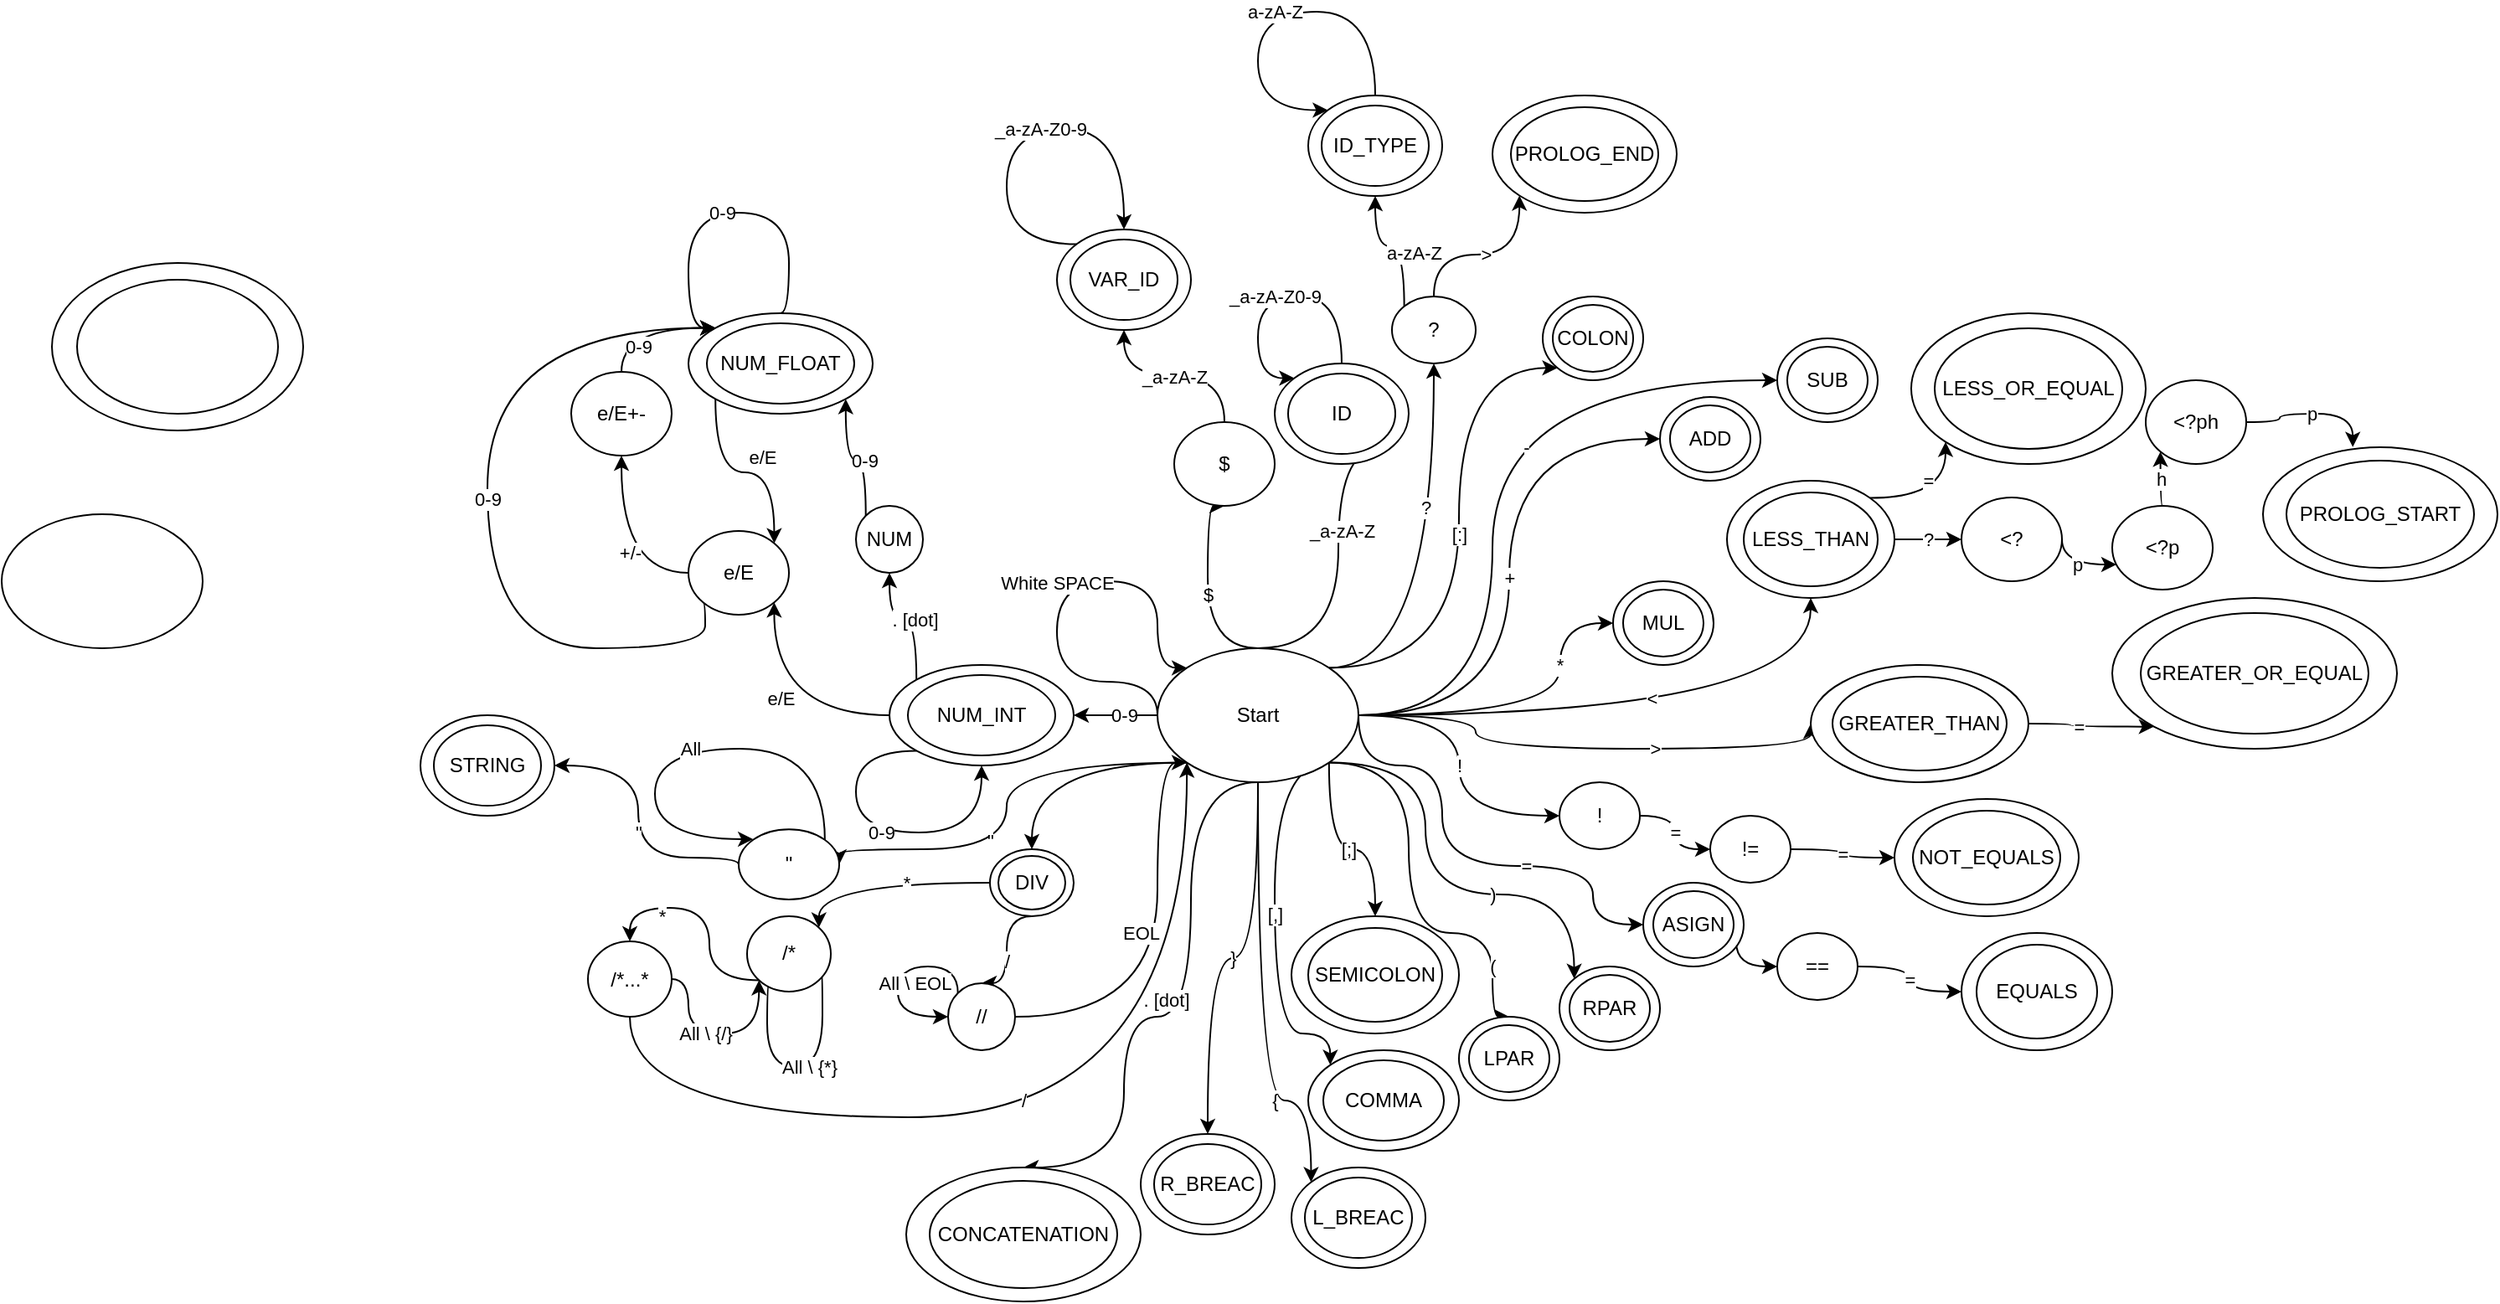 <mxfile version="20.4.0" type="device"><diagram id="6XoFYkcWacRBcCxsYxCx" name="Page-1"><mxGraphModel dx="1246" dy="740" grid="1" gridSize="10" guides="1" tooltips="1" connect="1" arrows="1" fold="1" page="1" pageScale="1" pageWidth="1700" pageHeight="1100" math="0" shadow="0"><root><mxCell id="0"/><mxCell id="1" parent="0"/><mxCell id="L3OUhF5srTCcvMu7gKK5-5" value="" style="group" parent="1" vertex="1" connectable="0"><mxGeometry x="160" y="220" width="150" height="100" as="geometry"/></mxCell><mxCell id="L3OUhF5srTCcvMu7gKK5-4" value="" style="ellipse;whiteSpace=wrap;html=1;" parent="L3OUhF5srTCcvMu7gKK5-5" vertex="1"><mxGeometry width="150" height="100" as="geometry"/></mxCell><mxCell id="L3OUhF5srTCcvMu7gKK5-3" value="" style="ellipse;whiteSpace=wrap;html=1;" parent="L3OUhF5srTCcvMu7gKK5-5" vertex="1"><mxGeometry x="15" y="10" width="120" height="80" as="geometry"/></mxCell><mxCell id="L3OUhF5srTCcvMu7gKK5-46" value="-" style="edgeStyle=orthogonalEdgeStyle;curved=1;rounded=0;orthogonalLoop=1;jettySize=auto;html=1;exitX=1;exitY=0.5;exitDx=0;exitDy=0;entryX=0;entryY=0.5;entryDx=0;entryDy=0;" parent="1" source="L3OUhF5srTCcvMu7gKK5-6" target="L3OUhF5srTCcvMu7gKK5-29" edge="1"><mxGeometry x="0.067" y="-20" relative="1" as="geometry"><Array as="points"><mxPoint x="1020" y="490"/><mxPoint x="1020" y="290"/></Array><mxPoint as="offset"/></mxGeometry></mxCell><mxCell id="L3OUhF5srTCcvMu7gKK5-47" value="+" style="edgeStyle=orthogonalEdgeStyle;curved=1;rounded=0;orthogonalLoop=1;jettySize=auto;html=1;exitX=1;exitY=0.5;exitDx=0;exitDy=0;entryX=0;entryY=0.5;entryDx=0;entryDy=0;" parent="1" source="L3OUhF5srTCcvMu7gKK5-6" target="L3OUhF5srTCcvMu7gKK5-20" edge="1"><mxGeometry relative="1" as="geometry"/></mxCell><mxCell id="L3OUhF5srTCcvMu7gKK5-49" value="*" style="edgeStyle=orthogonalEdgeStyle;curved=1;rounded=0;orthogonalLoop=1;jettySize=auto;html=1;exitX=1;exitY=0.5;exitDx=0;exitDy=0;entryX=0;entryY=0.5;entryDx=0;entryDy=0;" parent="1" source="L3OUhF5srTCcvMu7gKK5-6" target="L3OUhF5srTCcvMu7gKK5-32" edge="1"><mxGeometry x="0.449" relative="1" as="geometry"><Array as="points"><mxPoint x="1060" y="490"/><mxPoint x="1060" y="435"/></Array><mxPoint as="offset"/></mxGeometry></mxCell><mxCell id="L3OUhF5srTCcvMu7gKK5-50" value="(" style="edgeStyle=orthogonalEdgeStyle;curved=1;rounded=0;orthogonalLoop=1;jettySize=auto;html=1;exitX=1;exitY=1;exitDx=0;exitDy=0;entryX=0.5;entryY=0;entryDx=0;entryDy=0;" parent="1" source="L3OUhF5srTCcvMu7gKK5-6" target="L3OUhF5srTCcvMu7gKK5-26" edge="1"><mxGeometry x="0.691" relative="1" as="geometry"><Array as="points"><mxPoint x="970" y="518"/><mxPoint x="970" y="620"/><mxPoint x="1020" y="620"/></Array><mxPoint as="offset"/></mxGeometry></mxCell><mxCell id="L3OUhF5srTCcvMu7gKK5-51" value=")" style="edgeStyle=orthogonalEdgeStyle;curved=1;rounded=0;orthogonalLoop=1;jettySize=auto;html=1;exitX=1;exitY=1;exitDx=0;exitDy=0;entryX=0;entryY=0;entryDx=0;entryDy=0;" parent="1" source="L3OUhF5srTCcvMu7gKK5-6" target="L3OUhF5srTCcvMu7gKK5-23" edge="1"><mxGeometry x="0.28" relative="1" as="geometry"><Array as="points"><mxPoint x="980" y="518"/><mxPoint x="980" y="597"/></Array><mxPoint as="offset"/></mxGeometry></mxCell><mxCell id="L3OUhF5srTCcvMu7gKK5-53" value="[;]" style="edgeStyle=orthogonalEdgeStyle;curved=1;rounded=0;orthogonalLoop=1;jettySize=auto;html=1;exitX=1;exitY=1;exitDx=0;exitDy=0;entryX=0.5;entryY=0;entryDx=0;entryDy=0;" parent="1" source="L3OUhF5srTCcvMu7gKK5-6" target="L3OUhF5srTCcvMu7gKK5-44" edge="1"><mxGeometry x="0.055" relative="1" as="geometry"><mxPoint as="offset"/></mxGeometry></mxCell><mxCell id="L3OUhF5srTCcvMu7gKK5-56" value="!" style="edgeStyle=orthogonalEdgeStyle;curved=1;rounded=0;orthogonalLoop=1;jettySize=auto;html=1;exitX=1;exitY=0.5;exitDx=0;exitDy=0;entryX=0;entryY=0.5;entryDx=0;entryDy=0;" parent="1" source="L3OUhF5srTCcvMu7gKK5-6" target="L3OUhF5srTCcvMu7gKK5-54" edge="1"><mxGeometry relative="1" as="geometry"/></mxCell><mxCell id="L3OUhF5srTCcvMu7gKK5-68" value="&amp;lt;" style="edgeStyle=orthogonalEdgeStyle;curved=1;rounded=0;orthogonalLoop=1;jettySize=auto;html=1;exitX=1;exitY=0.5;exitDx=0;exitDy=0;entryX=0.5;entryY=1;entryDx=0;entryDy=0;" parent="1" source="L3OUhF5srTCcvMu7gKK5-6" target="L3OUhF5srTCcvMu7gKK5-66" edge="1"><mxGeometry x="0.029" y="10" relative="1" as="geometry"><mxPoint as="offset"/></mxGeometry></mxCell><mxCell id="L3OUhF5srTCcvMu7gKK5-72" value="&amp;gt;" style="edgeStyle=orthogonalEdgeStyle;curved=1;rounded=0;orthogonalLoop=1;jettySize=auto;html=1;exitX=1;exitY=0.5;exitDx=0;exitDy=0;entryX=0;entryY=0.5;entryDx=0;entryDy=0;" parent="1" source="L3OUhF5srTCcvMu7gKK5-6" target="L3OUhF5srTCcvMu7gKK5-70" edge="1"><mxGeometry x="0.29" relative="1" as="geometry"><Array as="points"><mxPoint x="1010" y="490"/><mxPoint x="1010" y="510"/><mxPoint x="1210" y="510"/></Array><mxPoint as="offset"/></mxGeometry></mxCell><mxCell id="L3OUhF5srTCcvMu7gKK5-84" value="[,]" style="edgeStyle=orthogonalEdgeStyle;curved=1;rounded=0;orthogonalLoop=1;jettySize=auto;html=1;exitX=1;exitY=1;exitDx=0;exitDy=0;entryX=0;entryY=0;entryDx=0;entryDy=0;" parent="1" source="L3OUhF5srTCcvMu7gKK5-6" target="L3OUhF5srTCcvMu7gKK5-82" edge="1"><mxGeometry relative="1" as="geometry"><Array as="points"><mxPoint x="890" y="518"/><mxPoint x="890" y="680"/><mxPoint x="923" y="680"/></Array></mxGeometry></mxCell><mxCell id="L3OUhF5srTCcvMu7gKK5-96" style="edgeStyle=orthogonalEdgeStyle;curved=1;rounded=0;orthogonalLoop=1;jettySize=auto;html=1;exitX=1;exitY=0;exitDx=0;exitDy=0;entryX=0.5;entryY=1;entryDx=0;entryDy=0;" parent="1" source="L3OUhF5srTCcvMu7gKK5-6" target="L3OUhF5srTCcvMu7gKK5-94" edge="1"><mxGeometry relative="1" as="geometry"/></mxCell><mxCell id="L3OUhF5srTCcvMu7gKK5-97" value="?" style="edgeLabel;html=1;align=center;verticalAlign=middle;resizable=0;points=[];" parent="L3OUhF5srTCcvMu7gKK5-96" vertex="1" connectable="0"><mxGeometry x="0.286" y="1" relative="1" as="geometry"><mxPoint x="-4" y="-2" as="offset"/></mxGeometry></mxCell><mxCell id="L3OUhF5srTCcvMu7gKK5-102" value="$" style="edgeStyle=orthogonalEdgeStyle;curved=1;rounded=0;orthogonalLoop=1;jettySize=auto;html=1;exitX=0.5;exitY=0;exitDx=0;exitDy=0;entryX=0.5;entryY=1;entryDx=0;entryDy=0;" parent="1" source="L3OUhF5srTCcvMu7gKK5-6" target="L3OUhF5srTCcvMu7gKK5-10" edge="1"><mxGeometry relative="1" as="geometry"><Array as="points"><mxPoint x="850" y="450"/></Array></mxGeometry></mxCell><mxCell id="L3OUhF5srTCcvMu7gKK5-108" value="=" style="edgeStyle=orthogonalEdgeStyle;curved=1;rounded=0;orthogonalLoop=1;jettySize=auto;html=1;exitX=1;exitY=0.5;exitDx=0;exitDy=0;entryX=0;entryY=0.5;entryDx=0;entryDy=0;" parent="1" source="L3OUhF5srTCcvMu7gKK5-6" target="L3OUhF5srTCcvMu7gKK5-106" edge="1"><mxGeometry x="0.288" relative="1" as="geometry"><Array as="points"><mxPoint x="940" y="520"/><mxPoint x="990" y="520"/><mxPoint x="990" y="580"/><mxPoint x="1080" y="580"/><mxPoint x="1080" y="615"/></Array><mxPoint as="offset"/></mxGeometry></mxCell><mxCell id="L3OUhF5srTCcvMu7gKK5-136" value="0-9" style="edgeStyle=orthogonalEdgeStyle;curved=1;rounded=0;orthogonalLoop=1;jettySize=auto;html=1;exitX=0;exitY=0.5;exitDx=0;exitDy=0;entryX=1;entryY=0.5;entryDx=0;entryDy=0;" parent="1" source="L3OUhF5srTCcvMu7gKK5-6" target="L3OUhF5srTCcvMu7gKK5-134" edge="1"><mxGeometry x="-0.2" relative="1" as="geometry"><mxPoint as="offset"/></mxGeometry></mxCell><mxCell id="L3OUhF5srTCcvMu7gKK5-156" value="&quot;" style="edgeStyle=orthogonalEdgeStyle;curved=1;rounded=0;orthogonalLoop=1;jettySize=auto;html=1;exitX=0;exitY=1;exitDx=0;exitDy=0;entryX=1;entryY=0.5;entryDx=0;entryDy=0;" parent="1" source="L3OUhF5srTCcvMu7gKK5-6" target="L3OUhF5srTCcvMu7gKK5-12" edge="1"><mxGeometry x="0.151" y="-10" relative="1" as="geometry"><Array as="points"><mxPoint x="730" y="518"/><mxPoint x="730" y="570"/></Array><mxPoint as="offset"/></mxGeometry></mxCell><mxCell id="L3OUhF5srTCcvMu7gKK5-195" style="edgeStyle=orthogonalEdgeStyle;curved=1;rounded=0;orthogonalLoop=1;jettySize=auto;html=1;exitX=0;exitY=1;exitDx=0;exitDy=0;entryX=0.5;entryY=0;entryDx=0;entryDy=0;" parent="1" source="L3OUhF5srTCcvMu7gKK5-6" target="HPvFTEslxznQx_g6kI_0-15" edge="1"><mxGeometry relative="1" as="geometry"><mxPoint x="755" y="565.01" as="targetPoint"/></mxGeometry></mxCell><mxCell id="L3OUhF5srTCcvMu7gKK5-218" value="[:]" style="edgeStyle=orthogonalEdgeStyle;curved=1;rounded=0;orthogonalLoop=1;jettySize=auto;html=1;exitX=1;exitY=0;exitDx=0;exitDy=0;entryX=0;entryY=1;entryDx=0;entryDy=0;" parent="1" source="L3OUhF5srTCcvMu7gKK5-6" target="L3OUhF5srTCcvMu7gKK5-215" edge="1"><mxGeometry relative="1" as="geometry"><Array as="points"><mxPoint x="1000" y="462"/><mxPoint x="1000" y="283"/></Array></mxGeometry></mxCell><mxCell id="L3OUhF5srTCcvMu7gKK5-223" value="&lt;span style=&quot;color: rgb(0, 0, 0); font-family: Helvetica; font-size: 11px; font-style: normal; font-variant-ligatures: normal; font-variant-caps: normal; font-weight: 400; letter-spacing: normal; orphans: 2; text-align: center; text-indent: 0px; text-transform: none; widows: 2; word-spacing: 0px; -webkit-text-stroke-width: 0px; background-color: rgb(255, 255, 255); text-decoration-thickness: initial; text-decoration-style: initial; text-decoration-color: initial; float: none; display: inline !important;&quot;&gt;_a-zA-Z&lt;/span&gt;" style="edgeStyle=orthogonalEdgeStyle;curved=1;rounded=0;orthogonalLoop=1;jettySize=auto;html=1;exitX=0.5;exitY=0;exitDx=0;exitDy=0;entryX=1;entryY=1;entryDx=0;entryDy=0;" parent="1" source="L3OUhF5srTCcvMu7gKK5-6" target="L3OUhF5srTCcvMu7gKK5-220" edge="1"><mxGeometry x="0.201" y="-2" relative="1" as="geometry"><Array as="points"><mxPoint x="928" y="450"/></Array><mxPoint as="offset"/></mxGeometry></mxCell><mxCell id="L3OUhF5srTCcvMu7gKK5-231" value="{" style="edgeStyle=orthogonalEdgeStyle;curved=1;rounded=0;orthogonalLoop=1;jettySize=auto;html=1;exitX=0.5;exitY=1;exitDx=0;exitDy=0;entryX=0;entryY=0;entryDx=0;entryDy=0;" parent="1" source="L3OUhF5srTCcvMu7gKK5-6" target="L3OUhF5srTCcvMu7gKK5-229" edge="1"><mxGeometry x="0.479" relative="1" as="geometry"><Array as="points"><mxPoint x="880" y="720"/><mxPoint x="912" y="720"/></Array><mxPoint as="offset"/></mxGeometry></mxCell><mxCell id="L3OUhF5srTCcvMu7gKK5-232" value="}" style="edgeStyle=orthogonalEdgeStyle;curved=1;rounded=0;orthogonalLoop=1;jettySize=auto;html=1;exitX=0.5;exitY=1;exitDx=0;exitDy=0;entryX=0.5;entryY=0;entryDx=0;entryDy=0;" parent="1" source="L3OUhF5srTCcvMu7gKK5-6" target="L3OUhF5srTCcvMu7gKK5-226" edge="1"><mxGeometry relative="1" as="geometry"/></mxCell><mxCell id="L3OUhF5srTCcvMu7gKK5-233" value="White SPACE" style="edgeStyle=orthogonalEdgeStyle;curved=1;rounded=0;orthogonalLoop=1;jettySize=auto;html=1;exitX=0;exitY=0.5;exitDx=0;exitDy=0;entryX=0;entryY=0;entryDx=0;entryDy=0;" parent="1" source="L3OUhF5srTCcvMu7gKK5-6" target="L3OUhF5srTCcvMu7gKK5-6" edge="1"><mxGeometry x="0.037" relative="1" as="geometry"><mxPoint x="880" y="530" as="targetPoint"/><Array as="points"><mxPoint x="820" y="470"/><mxPoint x="760" y="470"/><mxPoint x="760" y="410"/><mxPoint x="820" y="410"/><mxPoint x="820" y="462"/></Array><mxPoint as="offset"/></mxGeometry></mxCell><mxCell id="Xdf_nofjTAy5mSyaIpkC-7" value=". [dot]" style="edgeStyle=orthogonalEdgeStyle;curved=1;rounded=0;orthogonalLoop=1;jettySize=auto;html=1;exitX=0.5;exitY=1;exitDx=0;exitDy=0;entryX=0.5;entryY=0;entryDx=0;entryDy=0;" parent="1" source="L3OUhF5srTCcvMu7gKK5-6" target="Xdf_nofjTAy5mSyaIpkC-9" edge="1"><mxGeometry x="0.056" y="-10" relative="1" as="geometry"><mxPoint x="780" y="720" as="targetPoint"/><Array as="points"><mxPoint x="840" y="530"/><mxPoint x="840" y="670"/><mxPoint x="800" y="670"/><mxPoint x="800" y="760"/></Array><mxPoint as="offset"/></mxGeometry></mxCell><mxCell id="L3OUhF5srTCcvMu7gKK5-6" value="Start" style="ellipse;whiteSpace=wrap;html=1;" parent="1" vertex="1"><mxGeometry x="820" y="450" width="120" height="80" as="geometry"/></mxCell><mxCell id="L3OUhF5srTCcvMu7gKK5-127" value="_a-zA-Z" style="edgeStyle=orthogonalEdgeStyle;curved=1;rounded=0;orthogonalLoop=1;jettySize=auto;html=1;exitX=0.5;exitY=0;exitDx=0;exitDy=0;entryX=0.5;entryY=1;entryDx=0;entryDy=0;" parent="1" source="L3OUhF5srTCcvMu7gKK5-10" target="L3OUhF5srTCcvMu7gKK5-125" edge="1"><mxGeometry relative="1" as="geometry"><mxPoint as="offset"/></mxGeometry></mxCell><mxCell id="L3OUhF5srTCcvMu7gKK5-10" value="$" style="ellipse;whiteSpace=wrap;html=1;" parent="1" vertex="1"><mxGeometry x="830" y="315" width="60" height="50" as="geometry"/></mxCell><mxCell id="L3OUhF5srTCcvMu7gKK5-163" value="&quot;" style="edgeStyle=orthogonalEdgeStyle;curved=1;rounded=0;orthogonalLoop=1;jettySize=auto;html=1;exitX=0;exitY=0.5;exitDx=0;exitDy=0;entryX=1;entryY=0.5;entryDx=0;entryDy=0;" parent="1" source="L3OUhF5srTCcvMu7gKK5-12" target="L3OUhF5srTCcvMu7gKK5-159" edge="1"><mxGeometry x="-0.065" relative="1" as="geometry"><Array as="points"><mxPoint x="570" y="575"/><mxPoint x="510" y="575"/><mxPoint x="510" y="520"/></Array><mxPoint as="offset"/></mxGeometry></mxCell><mxCell id="L3OUhF5srTCcvMu7gKK5-12" value="&quot;" style="ellipse;whiteSpace=wrap;html=1;" parent="1" vertex="1"><mxGeometry x="570" y="558.13" width="60" height="41.87" as="geometry"/></mxCell><mxCell id="L3OUhF5srTCcvMu7gKK5-13" value="" style="ellipse;whiteSpace=wrap;html=1;" parent="1" vertex="1"><mxGeometry x="130" y="370" width="120" height="80" as="geometry"/></mxCell><mxCell id="L3OUhF5srTCcvMu7gKK5-143" value="0-9" style="edgeStyle=orthogonalEdgeStyle;curved=1;rounded=0;orthogonalLoop=1;jettySize=auto;html=1;exitX=0;exitY=0;exitDx=0;exitDy=0;entryX=1;entryY=1;entryDx=0;entryDy=0;" parent="1" source="L3OUhF5srTCcvMu7gKK5-14" target="L3OUhF5srTCcvMu7gKK5-138" edge="1"><mxGeometry x="-0.161" relative="1" as="geometry"><mxPoint as="offset"/></mxGeometry></mxCell><mxCell id="L3OUhF5srTCcvMu7gKK5-14" value="NUM" style="ellipse;whiteSpace=wrap;html=1;" parent="1" vertex="1"><mxGeometry x="640" y="365" width="40" height="40" as="geometry"/></mxCell><mxCell id="L3OUhF5srTCcvMu7gKK5-19" value="" style="group" parent="1" vertex="1" connectable="0"><mxGeometry x="1120" y="300" width="60" height="50" as="geometry"/></mxCell><mxCell id="L3OUhF5srTCcvMu7gKK5-20" value="" style="ellipse;whiteSpace=wrap;html=1;" parent="L3OUhF5srTCcvMu7gKK5-19" vertex="1"><mxGeometry width="60" height="50" as="geometry"/></mxCell><mxCell id="L3OUhF5srTCcvMu7gKK5-21" value="ADD" style="ellipse;whiteSpace=wrap;html=1;" parent="L3OUhF5srTCcvMu7gKK5-19" vertex="1"><mxGeometry x="6" y="5" width="48" height="40" as="geometry"/></mxCell><mxCell id="L3OUhF5srTCcvMu7gKK5-22" value="" style="group" parent="1" vertex="1" connectable="0"><mxGeometry x="1060" y="640" width="60" height="50" as="geometry"/></mxCell><mxCell id="L3OUhF5srTCcvMu7gKK5-23" value="" style="ellipse;whiteSpace=wrap;html=1;" parent="L3OUhF5srTCcvMu7gKK5-22" vertex="1"><mxGeometry width="60" height="50" as="geometry"/></mxCell><mxCell id="L3OUhF5srTCcvMu7gKK5-24" value="RPAR" style="ellipse;whiteSpace=wrap;html=1;" parent="L3OUhF5srTCcvMu7gKK5-22" vertex="1"><mxGeometry x="6" y="5" width="48" height="40" as="geometry"/></mxCell><mxCell id="L3OUhF5srTCcvMu7gKK5-25" value="" style="group" parent="1" vertex="1" connectable="0"><mxGeometry x="1000" y="670" width="60" height="50" as="geometry"/></mxCell><mxCell id="L3OUhF5srTCcvMu7gKK5-26" value="" style="ellipse;whiteSpace=wrap;html=1;" parent="L3OUhF5srTCcvMu7gKK5-25" vertex="1"><mxGeometry width="60" height="50" as="geometry"/></mxCell><mxCell id="L3OUhF5srTCcvMu7gKK5-27" value="LPAR" style="ellipse;whiteSpace=wrap;html=1;" parent="L3OUhF5srTCcvMu7gKK5-25" vertex="1"><mxGeometry x="6" y="5" width="48" height="40" as="geometry"/></mxCell><mxCell id="L3OUhF5srTCcvMu7gKK5-28" value="" style="group" parent="1" vertex="1" connectable="0"><mxGeometry x="1190" y="265" width="60" height="50" as="geometry"/></mxCell><mxCell id="L3OUhF5srTCcvMu7gKK5-29" value="" style="ellipse;whiteSpace=wrap;html=1;" parent="L3OUhF5srTCcvMu7gKK5-28" vertex="1"><mxGeometry width="60" height="50" as="geometry"/></mxCell><mxCell id="L3OUhF5srTCcvMu7gKK5-30" value="SUB" style="ellipse;whiteSpace=wrap;html=1;" parent="L3OUhF5srTCcvMu7gKK5-28" vertex="1"><mxGeometry x="6" y="5" width="48" height="40" as="geometry"/></mxCell><mxCell id="L3OUhF5srTCcvMu7gKK5-31" value="" style="group" parent="1" vertex="1" connectable="0"><mxGeometry x="1092" y="410" width="60" height="50" as="geometry"/></mxCell><mxCell id="L3OUhF5srTCcvMu7gKK5-32" value="" style="ellipse;whiteSpace=wrap;html=1;" parent="L3OUhF5srTCcvMu7gKK5-31" vertex="1"><mxGeometry width="60" height="50" as="geometry"/></mxCell><mxCell id="L3OUhF5srTCcvMu7gKK5-33" value="MUL" style="ellipse;whiteSpace=wrap;html=1;" parent="L3OUhF5srTCcvMu7gKK5-31" vertex="1"><mxGeometry x="6" y="5" width="48" height="40" as="geometry"/></mxCell><mxCell id="L3OUhF5srTCcvMu7gKK5-37" value="" style="group" parent="1" vertex="1" connectable="0"><mxGeometry x="1300" y="620" width="90" height="70" as="geometry"/></mxCell><mxCell id="L3OUhF5srTCcvMu7gKK5-38" value="" style="ellipse;whiteSpace=wrap;html=1;" parent="L3OUhF5srTCcvMu7gKK5-37" vertex="1"><mxGeometry width="90" height="70" as="geometry"/></mxCell><mxCell id="L3OUhF5srTCcvMu7gKK5-39" value="EQUALS" style="ellipse;whiteSpace=wrap;html=1;" parent="L3OUhF5srTCcvMu7gKK5-37" vertex="1"><mxGeometry x="9" y="7" width="72" height="56" as="geometry"/></mxCell><mxCell id="L3OUhF5srTCcvMu7gKK5-40" value="" style="group" parent="1" vertex="1" connectable="0"><mxGeometry x="1260" y="540" width="110" height="70" as="geometry"/></mxCell><mxCell id="L3OUhF5srTCcvMu7gKK5-41" value="" style="ellipse;whiteSpace=wrap;html=1;" parent="L3OUhF5srTCcvMu7gKK5-40" vertex="1"><mxGeometry width="110.0" height="70" as="geometry"/></mxCell><mxCell id="L3OUhF5srTCcvMu7gKK5-42" value="NOT_EQUALS" style="ellipse;whiteSpace=wrap;html=1;" parent="L3OUhF5srTCcvMu7gKK5-40" vertex="1"><mxGeometry x="11" y="7" width="88" height="56" as="geometry"/></mxCell><mxCell id="L3OUhF5srTCcvMu7gKK5-43" value="" style="group" parent="1" vertex="1" connectable="0"><mxGeometry x="900" y="610" width="100" height="70" as="geometry"/></mxCell><mxCell id="L3OUhF5srTCcvMu7gKK5-44" value="" style="ellipse;whiteSpace=wrap;html=1;" parent="L3OUhF5srTCcvMu7gKK5-43" vertex="1"><mxGeometry width="100" height="70" as="geometry"/></mxCell><mxCell id="L3OUhF5srTCcvMu7gKK5-45" value="SEMICOLON" style="ellipse;whiteSpace=wrap;html=1;" parent="L3OUhF5srTCcvMu7gKK5-43" vertex="1"><mxGeometry x="10" y="7" width="80" height="56" as="geometry"/></mxCell><mxCell id="L3OUhF5srTCcvMu7gKK5-57" value="=" style="edgeStyle=orthogonalEdgeStyle;curved=1;rounded=0;orthogonalLoop=1;jettySize=auto;html=1;exitX=1;exitY=0.5;exitDx=0;exitDy=0;entryX=0;entryY=0.5;entryDx=0;entryDy=0;" parent="1" source="L3OUhF5srTCcvMu7gKK5-54" target="L3OUhF5srTCcvMu7gKK5-55" edge="1"><mxGeometry relative="1" as="geometry"/></mxCell><mxCell id="L3OUhF5srTCcvMu7gKK5-54" value="!" style="ellipse;whiteSpace=wrap;html=1;" parent="1" vertex="1"><mxGeometry x="1060" y="530" width="48" height="40" as="geometry"/></mxCell><mxCell id="L3OUhF5srTCcvMu7gKK5-58" value="=" style="edgeStyle=orthogonalEdgeStyle;curved=1;rounded=0;orthogonalLoop=1;jettySize=auto;html=1;exitX=1;exitY=0.5;exitDx=0;exitDy=0;entryX=0;entryY=0.5;entryDx=0;entryDy=0;" parent="1" source="L3OUhF5srTCcvMu7gKK5-55" target="L3OUhF5srTCcvMu7gKK5-41" edge="1"><mxGeometry relative="1" as="geometry"/></mxCell><mxCell id="L3OUhF5srTCcvMu7gKK5-55" value="!=" style="ellipse;whiteSpace=wrap;html=1;" parent="1" vertex="1"><mxGeometry x="1150" y="550" width="48" height="40" as="geometry"/></mxCell><mxCell id="L3OUhF5srTCcvMu7gKK5-62" style="edgeStyle=orthogonalEdgeStyle;curved=1;rounded=0;orthogonalLoop=1;jettySize=auto;html=1;exitX=1;exitY=0.5;exitDx=0;exitDy=0;entryX=0;entryY=0.5;entryDx=0;entryDy=0;" parent="1" target="L3OUhF5srTCcvMu7gKK5-61" edge="1"><mxGeometry relative="1" as="geometry"><mxPoint x="1140.0" y="610" as="sourcePoint"/></mxGeometry></mxCell><mxCell id="L3OUhF5srTCcvMu7gKK5-64" value="=" style="edgeStyle=orthogonalEdgeStyle;curved=1;rounded=0;orthogonalLoop=1;jettySize=auto;html=1;exitX=1;exitY=0.5;exitDx=0;exitDy=0;entryX=0;entryY=0.5;entryDx=0;entryDy=0;" parent="1" source="L3OUhF5srTCcvMu7gKK5-61" target="L3OUhF5srTCcvMu7gKK5-38" edge="1"><mxGeometry relative="1" as="geometry"/></mxCell><mxCell id="L3OUhF5srTCcvMu7gKK5-61" value="==" style="ellipse;whiteSpace=wrap;html=1;" parent="1" vertex="1"><mxGeometry x="1190" y="620" width="48" height="40" as="geometry"/></mxCell><mxCell id="L3OUhF5srTCcvMu7gKK5-65" value="" style="group" parent="1" vertex="1" connectable="0"><mxGeometry x="1160" y="350" width="100" height="70" as="geometry"/></mxCell><mxCell id="L3OUhF5srTCcvMu7gKK5-66" value="" style="ellipse;whiteSpace=wrap;html=1;" parent="L3OUhF5srTCcvMu7gKK5-65" vertex="1"><mxGeometry width="100" height="70" as="geometry"/></mxCell><mxCell id="L3OUhF5srTCcvMu7gKK5-67" value="LESS_THAN" style="ellipse;whiteSpace=wrap;html=1;" parent="L3OUhF5srTCcvMu7gKK5-65" vertex="1"><mxGeometry x="10" y="7" width="80" height="56" as="geometry"/></mxCell><mxCell id="L3OUhF5srTCcvMu7gKK5-69" value="" style="group" parent="1" vertex="1" connectable="0"><mxGeometry x="1210" y="460" width="130" height="70" as="geometry"/></mxCell><mxCell id="L3OUhF5srTCcvMu7gKK5-70" value="" style="ellipse;whiteSpace=wrap;html=1;" parent="L3OUhF5srTCcvMu7gKK5-69" vertex="1"><mxGeometry width="130.0" height="70" as="geometry"/></mxCell><mxCell id="L3OUhF5srTCcvMu7gKK5-71" value="GREATER_THAN" style="ellipse;whiteSpace=wrap;html=1;" parent="L3OUhF5srTCcvMu7gKK5-69" vertex="1"><mxGeometry x="13" y="7" width="104" height="56" as="geometry"/></mxCell><mxCell id="L3OUhF5srTCcvMu7gKK5-73" value="" style="group" parent="1" vertex="1" connectable="0"><mxGeometry x="1390" y="420" width="170" height="90" as="geometry"/></mxCell><mxCell id="L3OUhF5srTCcvMu7gKK5-74" value="" style="ellipse;whiteSpace=wrap;html=1;" parent="L3OUhF5srTCcvMu7gKK5-73" vertex="1"><mxGeometry width="170" height="90" as="geometry"/></mxCell><mxCell id="L3OUhF5srTCcvMu7gKK5-75" value="GREATER_OR_EQUAL" style="ellipse;whiteSpace=wrap;html=1;" parent="L3OUhF5srTCcvMu7gKK5-73" vertex="1"><mxGeometry x="17" y="9" width="136" height="72" as="geometry"/></mxCell><mxCell id="L3OUhF5srTCcvMu7gKK5-76" value="" style="group" parent="1" vertex="1" connectable="0"><mxGeometry x="1270" y="250" width="140" height="90" as="geometry"/></mxCell><mxCell id="L3OUhF5srTCcvMu7gKK5-77" value="" style="ellipse;whiteSpace=wrap;html=1;" parent="L3OUhF5srTCcvMu7gKK5-76" vertex="1"><mxGeometry width="140" height="90" as="geometry"/></mxCell><mxCell id="L3OUhF5srTCcvMu7gKK5-78" value="LESS_OR_EQUAL" style="ellipse;whiteSpace=wrap;html=1;" parent="L3OUhF5srTCcvMu7gKK5-76" vertex="1"><mxGeometry x="14" y="9" width="112" height="72" as="geometry"/></mxCell><mxCell id="L3OUhF5srTCcvMu7gKK5-79" value="=" style="edgeStyle=orthogonalEdgeStyle;curved=1;rounded=0;orthogonalLoop=1;jettySize=auto;html=1;exitX=1;exitY=0;exitDx=0;exitDy=0;entryX=0;entryY=1;entryDx=0;entryDy=0;" parent="1" source="L3OUhF5srTCcvMu7gKK5-66" target="L3OUhF5srTCcvMu7gKK5-77" edge="1"><mxGeometry x="-0.119" y="10" relative="1" as="geometry"><mxPoint as="offset"/></mxGeometry></mxCell><mxCell id="L3OUhF5srTCcvMu7gKK5-80" value="=" style="edgeStyle=orthogonalEdgeStyle;curved=1;rounded=0;orthogonalLoop=1;jettySize=auto;html=1;exitX=1;exitY=0.5;exitDx=0;exitDy=0;entryX=0;entryY=1;entryDx=0;entryDy=0;" parent="1" source="L3OUhF5srTCcvMu7gKK5-70" target="L3OUhF5srTCcvMu7gKK5-74" edge="1"><mxGeometry x="-0.177" relative="1" as="geometry"><mxPoint as="offset"/></mxGeometry></mxCell><mxCell id="L3OUhF5srTCcvMu7gKK5-81" value="" style="group" parent="1" vertex="1" connectable="0"><mxGeometry x="910" y="690" width="90" height="60" as="geometry"/></mxCell><mxCell id="L3OUhF5srTCcvMu7gKK5-82" value="" style="ellipse;whiteSpace=wrap;html=1;" parent="L3OUhF5srTCcvMu7gKK5-81" vertex="1"><mxGeometry width="90" height="60" as="geometry"/></mxCell><mxCell id="L3OUhF5srTCcvMu7gKK5-83" value="COMMA" style="ellipse;whiteSpace=wrap;html=1;" parent="L3OUhF5srTCcvMu7gKK5-81" vertex="1"><mxGeometry x="9" y="6" width="72" height="48" as="geometry"/></mxCell><mxCell id="L3OUhF5srTCcvMu7gKK5-86" value="" style="group" parent="1" vertex="1" connectable="0"><mxGeometry x="1480" y="330" width="140" height="80" as="geometry"/></mxCell><mxCell id="L3OUhF5srTCcvMu7gKK5-87" value="" style="ellipse;whiteSpace=wrap;html=1;" parent="L3OUhF5srTCcvMu7gKK5-86" vertex="1"><mxGeometry width="140" height="80" as="geometry"/></mxCell><mxCell id="L3OUhF5srTCcvMu7gKK5-88" value="PROLOG_START" style="ellipse;whiteSpace=wrap;html=1;" parent="L3OUhF5srTCcvMu7gKK5-86" vertex="1"><mxGeometry x="14" y="8" width="112" height="64" as="geometry"/></mxCell><mxCell id="L3OUhF5srTCcvMu7gKK5-89" value="?" style="edgeStyle=orthogonalEdgeStyle;curved=1;rounded=0;orthogonalLoop=1;jettySize=auto;html=1;exitX=1;exitY=0.5;exitDx=0;exitDy=0;entryX=0;entryY=0.5;entryDx=0;entryDy=0;" parent="1" source="L3OUhF5srTCcvMu7gKK5-66" target="HPvFTEslxznQx_g6kI_0-17" edge="1"><mxGeometry relative="1" as="geometry"><mxPoint x="1300" y="385" as="targetPoint"/></mxGeometry></mxCell><mxCell id="L3OUhF5srTCcvMu7gKK5-93" value="" style="group" parent="1" vertex="1" connectable="0"><mxGeometry x="960" y="240" width="60" height="50" as="geometry"/></mxCell><mxCell id="L3OUhF5srTCcvMu7gKK5-94" value="?" style="ellipse;whiteSpace=wrap;html=1;" parent="L3OUhF5srTCcvMu7gKK5-93" vertex="1"><mxGeometry width="50" height="40" as="geometry"/></mxCell><mxCell id="L3OUhF5srTCcvMu7gKK5-98" value="" style="group" parent="1" vertex="1" connectable="0"><mxGeometry x="1020" y="120" width="110" height="70" as="geometry"/></mxCell><mxCell id="L3OUhF5srTCcvMu7gKK5-99" value="" style="ellipse;whiteSpace=wrap;html=1;" parent="L3OUhF5srTCcvMu7gKK5-98" vertex="1"><mxGeometry width="110.0" height="70" as="geometry"/></mxCell><mxCell id="L3OUhF5srTCcvMu7gKK5-100" value="PROLOG_END" style="ellipse;whiteSpace=wrap;html=1;" parent="L3OUhF5srTCcvMu7gKK5-98" vertex="1"><mxGeometry x="11" y="7" width="88" height="56" as="geometry"/></mxCell><mxCell id="L3OUhF5srTCcvMu7gKK5-101" value="&amp;gt;" style="edgeStyle=orthogonalEdgeStyle;curved=1;rounded=0;orthogonalLoop=1;jettySize=auto;html=1;exitX=0.5;exitY=0;exitDx=0;exitDy=0;entryX=0;entryY=1;entryDx=0;entryDy=0;" parent="1" source="L3OUhF5srTCcvMu7gKK5-94" target="L3OUhF5srTCcvMu7gKK5-99" edge="1"><mxGeometry relative="1" as="geometry"><mxPoint x="1030" y="190" as="targetPoint"/></mxGeometry></mxCell><mxCell id="L3OUhF5srTCcvMu7gKK5-105" value="" style="group" parent="1" vertex="1" connectable="0"><mxGeometry x="1110" y="590" width="60" height="50" as="geometry"/></mxCell><mxCell id="L3OUhF5srTCcvMu7gKK5-106" value="" style="ellipse;whiteSpace=wrap;html=1;" parent="L3OUhF5srTCcvMu7gKK5-105" vertex="1"><mxGeometry width="60" height="50" as="geometry"/></mxCell><mxCell id="L3OUhF5srTCcvMu7gKK5-107" value="ASIGN" style="ellipse;whiteSpace=wrap;html=1;" parent="L3OUhF5srTCcvMu7gKK5-105" vertex="1"><mxGeometry x="6" y="5" width="48" height="40" as="geometry"/></mxCell><mxCell id="L3OUhF5srTCcvMu7gKK5-113" value="a-zA-Z" style="edgeStyle=orthogonalEdgeStyle;curved=1;rounded=0;orthogonalLoop=1;jettySize=auto;html=1;exitX=0;exitY=0;exitDx=0;exitDy=0;entryX=0.5;entryY=1;entryDx=0;entryDy=0;" parent="1" source="L3OUhF5srTCcvMu7gKK5-94" target="L3OUhF5srTCcvMu7gKK5-118" edge="1"><mxGeometry x="-0.231" y="-6" relative="1" as="geometry"><mxPoint x="810" y="285" as="targetPoint"/><mxPoint as="offset"/></mxGeometry></mxCell><mxCell id="L3OUhF5srTCcvMu7gKK5-117" value="" style="group" parent="1" vertex="1" connectable="0"><mxGeometry x="910" y="120" width="80" height="60" as="geometry"/></mxCell><mxCell id="L3OUhF5srTCcvMu7gKK5-118" value="" style="ellipse;whiteSpace=wrap;html=1;" parent="L3OUhF5srTCcvMu7gKK5-117" vertex="1"><mxGeometry width="80" height="60" as="geometry"/></mxCell><mxCell id="L3OUhF5srTCcvMu7gKK5-119" value="ID_TYPE" style="ellipse;whiteSpace=wrap;html=1;" parent="L3OUhF5srTCcvMu7gKK5-117" vertex="1"><mxGeometry x="8" y="6" width="64" height="48" as="geometry"/></mxCell><mxCell id="L3OUhF5srTCcvMu7gKK5-146" value="a-zA-Z" style="edgeStyle=orthogonalEdgeStyle;curved=1;rounded=0;orthogonalLoop=1;jettySize=auto;html=1;exitX=0.5;exitY=0;exitDx=0;exitDy=0;entryX=0;entryY=0;entryDx=0;entryDy=0;" parent="L3OUhF5srTCcvMu7gKK5-117" source="L3OUhF5srTCcvMu7gKK5-118" target="L3OUhF5srTCcvMu7gKK5-118" edge="1"><mxGeometry relative="1" as="geometry"><Array as="points"><mxPoint x="40" y="-50"/><mxPoint x="-30" y="-50"/><mxPoint x="-30" y="9"/></Array></mxGeometry></mxCell><mxCell id="L3OUhF5srTCcvMu7gKK5-124" value="" style="group" parent="1" vertex="1" connectable="0"><mxGeometry x="760" y="200" width="80" height="60" as="geometry"/></mxCell><mxCell id="L3OUhF5srTCcvMu7gKK5-125" value="" style="ellipse;whiteSpace=wrap;html=1;" parent="L3OUhF5srTCcvMu7gKK5-124" vertex="1"><mxGeometry width="80" height="60" as="geometry"/></mxCell><mxCell id="L3OUhF5srTCcvMu7gKK5-126" value="VAR_ID" style="ellipse;whiteSpace=wrap;html=1;" parent="L3OUhF5srTCcvMu7gKK5-124" vertex="1"><mxGeometry x="8" y="6" width="64" height="48" as="geometry"/></mxCell><mxCell id="L3OUhF5srTCcvMu7gKK5-131" value="_a-zA-Z0-9" style="edgeStyle=orthogonalEdgeStyle;curved=1;rounded=0;orthogonalLoop=1;jettySize=auto;html=1;exitX=0;exitY=0;exitDx=0;exitDy=0;entryX=0.5;entryY=0;entryDx=0;entryDy=0;" parent="L3OUhF5srTCcvMu7gKK5-124" source="L3OUhF5srTCcvMu7gKK5-125" target="L3OUhF5srTCcvMu7gKK5-125" edge="1"><mxGeometry x="0.085" relative="1" as="geometry"><Array as="points"><mxPoint x="-30" y="9"/><mxPoint x="-30" y="-60"/><mxPoint x="40" y="-60"/></Array><mxPoint as="offset"/></mxGeometry></mxCell><mxCell id="L3OUhF5srTCcvMu7gKK5-133" value="" style="group" parent="1" vertex="1" connectable="0"><mxGeometry x="660" y="460" width="110" height="60" as="geometry"/></mxCell><mxCell id="L3OUhF5srTCcvMu7gKK5-134" value="" style="ellipse;whiteSpace=wrap;html=1;" parent="L3OUhF5srTCcvMu7gKK5-133" vertex="1"><mxGeometry width="110.0" height="60" as="geometry"/></mxCell><mxCell id="L3OUhF5srTCcvMu7gKK5-135" value="NUM_INT" style="ellipse;whiteSpace=wrap;html=1;" parent="L3OUhF5srTCcvMu7gKK5-133" vertex="1"><mxGeometry x="11" y="6" width="88" height="48" as="geometry"/></mxCell><mxCell id="L3OUhF5srTCcvMu7gKK5-150" value="0-9" style="edgeStyle=orthogonalEdgeStyle;curved=1;rounded=0;orthogonalLoop=1;jettySize=auto;html=1;exitX=0;exitY=1;exitDx=0;exitDy=0;entryX=0.5;entryY=1;entryDx=0;entryDy=0;" parent="L3OUhF5srTCcvMu7gKK5-133" source="L3OUhF5srTCcvMu7gKK5-134" target="L3OUhF5srTCcvMu7gKK5-134" edge="1"><mxGeometry relative="1" as="geometry"><Array as="points"><mxPoint x="-20" y="51"/><mxPoint x="-20" y="100"/><mxPoint x="55" y="100"/></Array></mxGeometry></mxCell><mxCell id="L3OUhF5srTCcvMu7gKK5-137" value="" style="group" parent="1" vertex="1" connectable="0"><mxGeometry x="540" y="250" width="110" height="60" as="geometry"/></mxCell><mxCell id="L3OUhF5srTCcvMu7gKK5-138" value="" style="ellipse;whiteSpace=wrap;html=1;" parent="L3OUhF5srTCcvMu7gKK5-137" vertex="1"><mxGeometry width="110.0" height="60" as="geometry"/></mxCell><mxCell id="L3OUhF5srTCcvMu7gKK5-139" value="NUM_FLOAT" style="ellipse;whiteSpace=wrap;html=1;" parent="L3OUhF5srTCcvMu7gKK5-137" vertex="1"><mxGeometry x="11" y="6" width="88" height="48" as="geometry"/></mxCell><mxCell id="L3OUhF5srTCcvMu7gKK5-151" value="0-9" style="edgeStyle=orthogonalEdgeStyle;curved=1;rounded=0;orthogonalLoop=1;jettySize=auto;html=1;exitX=0.5;exitY=0;exitDx=0;exitDy=0;entryX=0;entryY=0;entryDx=0;entryDy=0;" parent="L3OUhF5srTCcvMu7gKK5-137" source="L3OUhF5srTCcvMu7gKK5-138" target="L3OUhF5srTCcvMu7gKK5-138" edge="1"><mxGeometry relative="1" as="geometry"><Array as="points"><mxPoint x="60"/><mxPoint x="60" y="-60"/><mxPoint y="-60"/><mxPoint y="9"/></Array></mxGeometry></mxCell><mxCell id="L3OUhF5srTCcvMu7gKK5-142" value=". [dot]" style="edgeStyle=orthogonalEdgeStyle;curved=1;rounded=0;orthogonalLoop=1;jettySize=auto;html=1;exitX=0;exitY=0;exitDx=0;exitDy=0;entryX=0.5;entryY=1;entryDx=0;entryDy=0;" parent="1" source="L3OUhF5srTCcvMu7gKK5-134" target="L3OUhF5srTCcvMu7gKK5-14" edge="1"><mxGeometry x="-0.064" relative="1" as="geometry"><mxPoint as="offset"/></mxGeometry></mxCell><mxCell id="L3OUhF5srTCcvMu7gKK5-153" value="+/-" style="edgeStyle=orthogonalEdgeStyle;curved=1;rounded=0;orthogonalLoop=1;jettySize=auto;html=1;exitX=0;exitY=0.5;exitDx=0;exitDy=0;entryX=0.5;entryY=1;entryDx=0;entryDy=0;" parent="1" source="L3OUhF5srTCcvMu7gKK5-144" target="L3OUhF5srTCcvMu7gKK5-152" edge="1"><mxGeometry x="-0.059" y="-5" relative="1" as="geometry"><mxPoint as="offset"/></mxGeometry></mxCell><mxCell id="Xdf_nofjTAy5mSyaIpkC-4" value="0-9" style="edgeStyle=orthogonalEdgeStyle;rounded=0;orthogonalLoop=1;jettySize=auto;html=1;exitX=0;exitY=1;exitDx=0;exitDy=0;entryX=0;entryY=0;entryDx=0;entryDy=0;curved=1;" parent="1" source="L3OUhF5srTCcvMu7gKK5-144" target="L3OUhF5srTCcvMu7gKK5-138" edge="1"><mxGeometry x="0.02" relative="1" as="geometry"><Array as="points"><mxPoint x="550" y="423"/><mxPoint x="550" y="450"/><mxPoint x="420" y="450"/><mxPoint x="420" y="259"/></Array><mxPoint as="offset"/><mxPoint x="415.476" y="424.664" as="targetPoint"/></mxGeometry></mxCell><mxCell id="L3OUhF5srTCcvMu7gKK5-144" value="e/E" style="ellipse;whiteSpace=wrap;html=1;" parent="1" vertex="1"><mxGeometry x="540" y="380" width="60" height="50" as="geometry"/></mxCell><mxCell id="L3OUhF5srTCcvMu7gKK5-147" value="e/E" style="edgeStyle=orthogonalEdgeStyle;curved=1;rounded=0;orthogonalLoop=1;jettySize=auto;html=1;exitX=0;exitY=0.5;exitDx=0;exitDy=0;entryX=1;entryY=1;entryDx=0;entryDy=0;" parent="1" source="L3OUhF5srTCcvMu7gKK5-134" target="L3OUhF5srTCcvMu7gKK5-144" edge="1"><mxGeometry x="-0.048" y="-10" relative="1" as="geometry"><mxPoint as="offset"/></mxGeometry></mxCell><mxCell id="L3OUhF5srTCcvMu7gKK5-149" value="e/E" style="edgeStyle=orthogonalEdgeStyle;curved=1;rounded=0;orthogonalLoop=1;jettySize=auto;html=1;exitX=0;exitY=1;exitDx=0;exitDy=0;entryX=1;entryY=0;entryDx=0;entryDy=0;" parent="1" source="L3OUhF5srTCcvMu7gKK5-138" target="L3OUhF5srTCcvMu7gKK5-144" edge="1"><mxGeometry x="0.185" y="9" relative="1" as="geometry"><mxPoint as="offset"/></mxGeometry></mxCell><mxCell id="Xdf_nofjTAy5mSyaIpkC-5" value="0-9" style="edgeStyle=orthogonalEdgeStyle;curved=1;rounded=0;orthogonalLoop=1;jettySize=auto;html=1;exitX=0.5;exitY=0;exitDx=0;exitDy=0;entryX=0;entryY=0;entryDx=0;entryDy=0;" parent="1" source="L3OUhF5srTCcvMu7gKK5-152" target="L3OUhF5srTCcvMu7gKK5-138" edge="1"><mxGeometry x="-0.635" y="-10" relative="1" as="geometry"><mxPoint as="offset"/><mxPoint x="380" y="365" as="targetPoint"/></mxGeometry></mxCell><mxCell id="L3OUhF5srTCcvMu7gKK5-152" value="e/E+-" style="ellipse;whiteSpace=wrap;html=1;" parent="1" vertex="1"><mxGeometry x="470" y="285" width="60" height="50" as="geometry"/></mxCell><mxCell id="L3OUhF5srTCcvMu7gKK5-158" value="" style="group" parent="1" vertex="1" connectable="0"><mxGeometry x="380" y="490" width="80" height="60" as="geometry"/></mxCell><mxCell id="L3OUhF5srTCcvMu7gKK5-159" value="" style="ellipse;whiteSpace=wrap;html=1;" parent="L3OUhF5srTCcvMu7gKK5-158" vertex="1"><mxGeometry width="80" height="60" as="geometry"/></mxCell><mxCell id="L3OUhF5srTCcvMu7gKK5-160" value="STRING" style="ellipse;whiteSpace=wrap;html=1;" parent="L3OUhF5srTCcvMu7gKK5-158" vertex="1"><mxGeometry x="8" y="6" width="64" height="48" as="geometry"/></mxCell><mxCell id="L3OUhF5srTCcvMu7gKK5-162" value="All" style="edgeStyle=orthogonalEdgeStyle;curved=1;rounded=0;orthogonalLoop=1;jettySize=auto;html=1;exitX=1;exitY=0;exitDx=0;exitDy=0;entryX=0;entryY=0;entryDx=0;entryDy=0;" parent="1" source="L3OUhF5srTCcvMu7gKK5-12" target="L3OUhF5srTCcvMu7gKK5-12" edge="1"><mxGeometry relative="1" as="geometry"><Array as="points"><mxPoint x="621" y="510"/><mxPoint x="520" y="510"/><mxPoint x="520" y="564"/><mxPoint x="579" y="564"/></Array></mxGeometry></mxCell><mxCell id="L3OUhF5srTCcvMu7gKK5-197" value="/" style="edgeStyle=orthogonalEdgeStyle;curved=1;rounded=0;orthogonalLoop=1;jettySize=auto;html=1;exitX=0.5;exitY=1;exitDx=0;exitDy=0;entryX=0.5;entryY=0;entryDx=0;entryDy=0;" parent="1" source="HPvFTEslxznQx_g6kI_0-15" target="L3OUhF5srTCcvMu7gKK5-202" edge="1"><mxGeometry x="0.2" relative="1" as="geometry"><mxPoint x="705" y="600" as="targetPoint"/><Array as="points"><mxPoint x="730" y="610"/><mxPoint x="730" y="650"/></Array><mxPoint as="offset"/><mxPoint x="755" y="610.0" as="sourcePoint"/></mxGeometry></mxCell><mxCell id="L3OUhF5srTCcvMu7gKK5-199" value="*" style="edgeStyle=orthogonalEdgeStyle;curved=1;rounded=0;orthogonalLoop=1;jettySize=auto;html=1;entryX=1;entryY=0;entryDx=0;entryDy=0;exitX=0;exitY=0.5;exitDx=0;exitDy=0;" parent="1" source="HPvFTEslxznQx_g6kI_0-15" target="L3OUhF5srTCcvMu7gKK5-198" edge="1"><mxGeometry x="-0.224" relative="1" as="geometry"><Array as="points"><mxPoint x="618" y="590"/></Array><mxPoint as="offset"/><mxPoint x="680" y="590" as="sourcePoint"/></mxGeometry></mxCell><mxCell id="L3OUhF5srTCcvMu7gKK5-206" value="All \ {*}" style="edgeStyle=orthogonalEdgeStyle;curved=1;rounded=0;orthogonalLoop=1;jettySize=auto;html=1;exitX=1;exitY=1;exitDx=0;exitDy=0;entryX=0;entryY=1;entryDx=0;entryDy=0;" parent="1" source="L3OUhF5srTCcvMu7gKK5-198" target="L3OUhF5srTCcvMu7gKK5-198" edge="1"><mxGeometry relative="1" as="geometry"><mxPoint x="650" y="700" as="targetPoint"/><Array as="points"><mxPoint x="620" y="638"/><mxPoint x="620" y="700"/><mxPoint x="587" y="700"/></Array></mxGeometry></mxCell><mxCell id="L3OUhF5srTCcvMu7gKK5-208" value="*" style="edgeStyle=orthogonalEdgeStyle;curved=1;rounded=0;orthogonalLoop=1;jettySize=auto;html=1;exitX=0;exitY=1;exitDx=0;exitDy=0;entryX=0.5;entryY=0;entryDx=0;entryDy=0;" parent="1" source="L3OUhF5srTCcvMu7gKK5-198" target="L3OUhF5srTCcvMu7gKK5-207" edge="1"><mxGeometry x="0.443" y="5" relative="1" as="geometry"><mxPoint as="offset"/></mxGeometry></mxCell><mxCell id="L3OUhF5srTCcvMu7gKK5-198" value="/*" style="ellipse;whiteSpace=wrap;html=1;" parent="1" vertex="1"><mxGeometry x="575" y="610" width="50" height="44.99" as="geometry"/></mxCell><mxCell id="L3OUhF5srTCcvMu7gKK5-201" value="" style="group" parent="1" vertex="1" connectable="0"><mxGeometry x="695" y="650" width="40" height="40" as="geometry"/></mxCell><mxCell id="L3OUhF5srTCcvMu7gKK5-202" value="//" style="ellipse;whiteSpace=wrap;html=1;" parent="L3OUhF5srTCcvMu7gKK5-201" vertex="1"><mxGeometry width="40" height="40" as="geometry"/></mxCell><mxCell id="L3OUhF5srTCcvMu7gKK5-205" value="All \ EOL" style="edgeStyle=orthogonalEdgeStyle;curved=1;rounded=0;orthogonalLoop=1;jettySize=auto;html=1;exitX=0;exitY=0;exitDx=0;exitDy=0;entryX=0;entryY=0.5;entryDx=0;entryDy=0;" parent="L3OUhF5srTCcvMu7gKK5-201" source="L3OUhF5srTCcvMu7gKK5-202" target="L3OUhF5srTCcvMu7gKK5-202" edge="1"><mxGeometry x="0.105" y="10" relative="1" as="geometry"><Array as="points"><mxPoint x="6" y="-10"/><mxPoint x="-30" y="-10"/><mxPoint x="-30" y="20"/></Array><mxPoint as="offset"/></mxGeometry></mxCell><mxCell id="L3OUhF5srTCcvMu7gKK5-212" value="All \ {/}" style="edgeStyle=orthogonalEdgeStyle;curved=1;rounded=0;orthogonalLoop=1;jettySize=auto;html=1;exitX=1;exitY=0.5;exitDx=0;exitDy=0;entryX=0;entryY=1;entryDx=0;entryDy=0;" parent="1" source="L3OUhF5srTCcvMu7gKK5-207" target="L3OUhF5srTCcvMu7gKK5-198" edge="1"><mxGeometry x="-0.098" relative="1" as="geometry"><Array as="points"><mxPoint x="540" y="648"/><mxPoint x="540" y="680"/><mxPoint x="582" y="680"/></Array><mxPoint as="offset"/></mxGeometry></mxCell><mxCell id="mNyNyhppupOlEN9kLj4v-3" value="/" style="edgeStyle=orthogonalEdgeStyle;curved=1;rounded=0;orthogonalLoop=1;jettySize=auto;html=1;exitX=0.5;exitY=1;exitDx=0;exitDy=0;entryX=0;entryY=1;entryDx=0;entryDy=0;" parent="1" source="L3OUhF5srTCcvMu7gKK5-207" target="L3OUhF5srTCcvMu7gKK5-6" edge="1"><mxGeometry x="-0.024" y="10" relative="1" as="geometry"><Array as="points"><mxPoint x="505" y="730"/><mxPoint x="838" y="730"/></Array><mxPoint as="offset"/></mxGeometry></mxCell><mxCell id="L3OUhF5srTCcvMu7gKK5-207" value="/*...*" style="ellipse;whiteSpace=wrap;html=1;" parent="1" vertex="1"><mxGeometry x="480" y="625.01" width="50" height="44.99" as="geometry"/></mxCell><mxCell id="L3OUhF5srTCcvMu7gKK5-214" value="" style="group" parent="1" vertex="1" connectable="0"><mxGeometry x="1050" y="240" width="60" height="50" as="geometry"/></mxCell><mxCell id="L3OUhF5srTCcvMu7gKK5-215" value="" style="ellipse;whiteSpace=wrap;html=1;" parent="L3OUhF5srTCcvMu7gKK5-214" vertex="1"><mxGeometry width="60" height="50" as="geometry"/></mxCell><mxCell id="L3OUhF5srTCcvMu7gKK5-216" value="COLON" style="ellipse;whiteSpace=wrap;html=1;" parent="L3OUhF5srTCcvMu7gKK5-214" vertex="1"><mxGeometry x="6" y="5" width="48" height="40" as="geometry"/></mxCell><mxCell id="L3OUhF5srTCcvMu7gKK5-219" value="" style="group" parent="1" vertex="1" connectable="0"><mxGeometry x="890" y="280" width="80" height="60" as="geometry"/></mxCell><mxCell id="L3OUhF5srTCcvMu7gKK5-220" value="" style="ellipse;whiteSpace=wrap;html=1;" parent="L3OUhF5srTCcvMu7gKK5-219" vertex="1"><mxGeometry width="80" height="60" as="geometry"/></mxCell><mxCell id="L3OUhF5srTCcvMu7gKK5-221" value="ID" style="ellipse;whiteSpace=wrap;html=1;" parent="L3OUhF5srTCcvMu7gKK5-219" vertex="1"><mxGeometry x="8" y="6" width="64" height="48" as="geometry"/></mxCell><mxCell id="L3OUhF5srTCcvMu7gKK5-222" value="_a-zA-Z0-9" style="edgeStyle=orthogonalEdgeStyle;curved=1;rounded=0;orthogonalLoop=1;jettySize=auto;html=1;exitX=0.5;exitY=0;exitDx=0;exitDy=0;entryX=0;entryY=0;entryDx=0;entryDy=0;" parent="L3OUhF5srTCcvMu7gKK5-219" source="L3OUhF5srTCcvMu7gKK5-220" target="L3OUhF5srTCcvMu7gKK5-220" edge="1"><mxGeometry relative="1" as="geometry"><Array as="points"><mxPoint x="40" y="-40"/><mxPoint x="-10" y="-40"/><mxPoint x="-10" y="9"/></Array></mxGeometry></mxCell><mxCell id="L3OUhF5srTCcvMu7gKK5-225" value="" style="group" parent="1" vertex="1" connectable="0"><mxGeometry x="810" y="740" width="80" height="60" as="geometry"/></mxCell><mxCell id="L3OUhF5srTCcvMu7gKK5-226" value="" style="ellipse;whiteSpace=wrap;html=1;" parent="L3OUhF5srTCcvMu7gKK5-225" vertex="1"><mxGeometry width="80" height="60" as="geometry"/></mxCell><mxCell id="L3OUhF5srTCcvMu7gKK5-227" value="R_BREAC" style="ellipse;whiteSpace=wrap;html=1;" parent="L3OUhF5srTCcvMu7gKK5-225" vertex="1"><mxGeometry x="8" y="6" width="64" height="48" as="geometry"/></mxCell><mxCell id="L3OUhF5srTCcvMu7gKK5-228" value="" style="group" parent="1" vertex="1" connectable="0"><mxGeometry x="900" y="760" width="80" height="60" as="geometry"/></mxCell><mxCell id="L3OUhF5srTCcvMu7gKK5-229" value="" style="ellipse;whiteSpace=wrap;html=1;" parent="L3OUhF5srTCcvMu7gKK5-228" vertex="1"><mxGeometry width="80" height="60" as="geometry"/></mxCell><mxCell id="L3OUhF5srTCcvMu7gKK5-230" value="L_BREAC" style="ellipse;whiteSpace=wrap;html=1;" parent="L3OUhF5srTCcvMu7gKK5-228" vertex="1"><mxGeometry x="8" y="6" width="64" height="48" as="geometry"/></mxCell><mxCell id="Xdf_nofjTAy5mSyaIpkC-8" value="" style="group" parent="1" vertex="1" connectable="0"><mxGeometry x="670" y="760" width="140" height="80" as="geometry"/></mxCell><mxCell id="Xdf_nofjTAy5mSyaIpkC-9" value="" style="ellipse;whiteSpace=wrap;html=1;" parent="Xdf_nofjTAy5mSyaIpkC-8" vertex="1"><mxGeometry width="140" height="80" as="geometry"/></mxCell><mxCell id="Xdf_nofjTAy5mSyaIpkC-10" value="CONCATENATION" style="ellipse;whiteSpace=wrap;html=1;" parent="Xdf_nofjTAy5mSyaIpkC-8" vertex="1"><mxGeometry x="14" y="8" width="112" height="64" as="geometry"/></mxCell><mxCell id="mNyNyhppupOlEN9kLj4v-4" value="EOL" style="edgeStyle=orthogonalEdgeStyle;curved=1;rounded=0;orthogonalLoop=1;jettySize=auto;html=1;exitX=1;exitY=0.5;exitDx=0;exitDy=0;entryX=0;entryY=1;entryDx=0;entryDy=0;" parent="1" source="L3OUhF5srTCcvMu7gKK5-202" target="L3OUhF5srTCcvMu7gKK5-6" edge="1"><mxGeometry x="0.062" y="10" relative="1" as="geometry"><Array as="points"><mxPoint x="820" y="670"/><mxPoint x="820" y="518"/></Array><mxPoint as="offset"/></mxGeometry></mxCell><mxCell id="HPvFTEslxznQx_g6kI_0-14" value="" style="group" vertex="1" connectable="0" parent="1"><mxGeometry x="720" y="570" width="50" height="40" as="geometry"/></mxCell><mxCell id="HPvFTEslxznQx_g6kI_0-15" value="" style="ellipse;whiteSpace=wrap;html=1;" vertex="1" parent="HPvFTEslxznQx_g6kI_0-14"><mxGeometry width="50" height="40" as="geometry"/></mxCell><mxCell id="HPvFTEslxznQx_g6kI_0-16" value="DIV" style="ellipse;whiteSpace=wrap;html=1;" vertex="1" parent="HPvFTEslxznQx_g6kI_0-14"><mxGeometry x="5" y="4" width="40" height="32" as="geometry"/></mxCell><mxCell id="HPvFTEslxznQx_g6kI_0-22" value="p" style="edgeStyle=orthogonalEdgeStyle;rounded=0;orthogonalLoop=1;jettySize=auto;html=1;exitX=1;exitY=0.5;exitDx=0;exitDy=0;curved=1;" edge="1" parent="1" source="HPvFTEslxznQx_g6kI_0-17" target="HPvFTEslxznQx_g6kI_0-19"><mxGeometry relative="1" as="geometry"><Array as="points"><mxPoint x="1360" y="400"/></Array></mxGeometry></mxCell><mxCell id="HPvFTEslxznQx_g6kI_0-17" value="&amp;lt;?" style="ellipse;whiteSpace=wrap;html=1;" vertex="1" parent="1"><mxGeometry x="1300" y="360" width="60" height="50" as="geometry"/></mxCell><mxCell id="HPvFTEslxznQx_g6kI_0-24" value="p" style="edgeStyle=orthogonalEdgeStyle;curved=1;rounded=0;orthogonalLoop=1;jettySize=auto;html=1;exitX=1;exitY=0.5;exitDx=0;exitDy=0;entryX=0.383;entryY=-0.002;entryDx=0;entryDy=0;entryPerimeter=0;" edge="1" parent="1" source="HPvFTEslxznQx_g6kI_0-18" target="L3OUhF5srTCcvMu7gKK5-87"><mxGeometry relative="1" as="geometry"/></mxCell><mxCell id="HPvFTEslxznQx_g6kI_0-18" value="&amp;lt;?ph" style="ellipse;whiteSpace=wrap;html=1;" vertex="1" parent="1"><mxGeometry x="1410" y="290" width="60" height="50" as="geometry"/></mxCell><mxCell id="HPvFTEslxznQx_g6kI_0-23" value="h" style="edgeStyle=orthogonalEdgeStyle;curved=1;rounded=0;orthogonalLoop=1;jettySize=auto;html=1;exitX=0.5;exitY=0;exitDx=0;exitDy=0;entryX=0;entryY=1;entryDx=0;entryDy=0;" edge="1" parent="1" source="HPvFTEslxznQx_g6kI_0-19" target="HPvFTEslxznQx_g6kI_0-18"><mxGeometry relative="1" as="geometry"/></mxCell><mxCell id="HPvFTEslxznQx_g6kI_0-19" value="&amp;lt;?p" style="ellipse;whiteSpace=wrap;html=1;" vertex="1" parent="1"><mxGeometry x="1390" y="365" width="60" height="50" as="geometry"/></mxCell></root></mxGraphModel></diagram></mxfile>